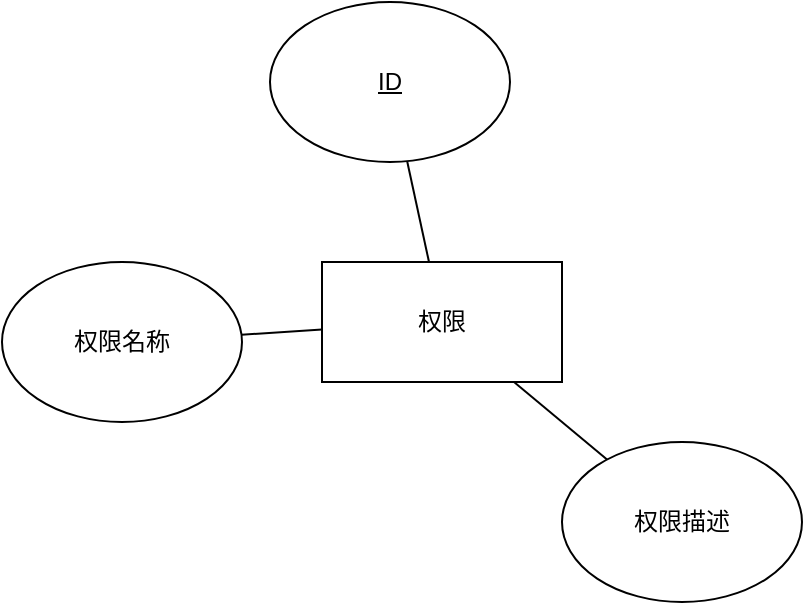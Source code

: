 <mxfile version="17.4.2" type="github"><diagram id="xpnCMlNiIN-EVEhGYJJt" name="Page-1"><mxGraphModel dx="946" dy="557" grid="1" gridSize="10" guides="1" tooltips="1" connect="1" arrows="1" fold="1" page="1" pageScale="1" pageWidth="827" pageHeight="1169" math="0" shadow="0"><root><mxCell id="0"/><mxCell id="1" parent="0"/><mxCell id="2beGyWpdsF8HiWJlZxfK-1" value="权限" style="rounded=0;whiteSpace=wrap;html=1;" vertex="1" parent="1"><mxGeometry x="320" y="210" width="120" height="60" as="geometry"/></mxCell><mxCell id="2beGyWpdsF8HiWJlZxfK-6" value="权限描述" style="ellipse;whiteSpace=wrap;html=1;" vertex="1" parent="1"><mxGeometry x="440" y="300" width="120" height="80" as="geometry"/></mxCell><mxCell id="2beGyWpdsF8HiWJlZxfK-7" value="权限名称" style="ellipse;whiteSpace=wrap;html=1;" vertex="1" parent="1"><mxGeometry x="160" y="210" width="120" height="80" as="geometry"/></mxCell><mxCell id="2beGyWpdsF8HiWJlZxfK-8" value="&lt;u&gt;ID&lt;/u&gt;" style="ellipse;whiteSpace=wrap;html=1;" vertex="1" parent="1"><mxGeometry x="294" y="80" width="120" height="80" as="geometry"/></mxCell><mxCell id="2beGyWpdsF8HiWJlZxfK-9" value="" style="endArrow=none;html=1;rounded=0;" edge="1" parent="1" source="2beGyWpdsF8HiWJlZxfK-1" target="2beGyWpdsF8HiWJlZxfK-8"><mxGeometry width="50" height="50" relative="1" as="geometry"><mxPoint x="390" y="310" as="sourcePoint"/><mxPoint x="440" y="260" as="targetPoint"/></mxGeometry></mxCell><mxCell id="2beGyWpdsF8HiWJlZxfK-10" value="" style="endArrow=none;html=1;rounded=0;" edge="1" parent="1" source="2beGyWpdsF8HiWJlZxfK-6" target="2beGyWpdsF8HiWJlZxfK-1"><mxGeometry width="50" height="50" relative="1" as="geometry"><mxPoint x="390" y="310" as="sourcePoint"/><mxPoint x="440" y="260" as="targetPoint"/></mxGeometry></mxCell><mxCell id="2beGyWpdsF8HiWJlZxfK-11" value="" style="endArrow=none;html=1;rounded=0;" edge="1" parent="1" source="2beGyWpdsF8HiWJlZxfK-7" target="2beGyWpdsF8HiWJlZxfK-1"><mxGeometry width="50" height="50" relative="1" as="geometry"><mxPoint x="390" y="310" as="sourcePoint"/><mxPoint x="440" y="260" as="targetPoint"/></mxGeometry></mxCell></root></mxGraphModel></diagram></mxfile>